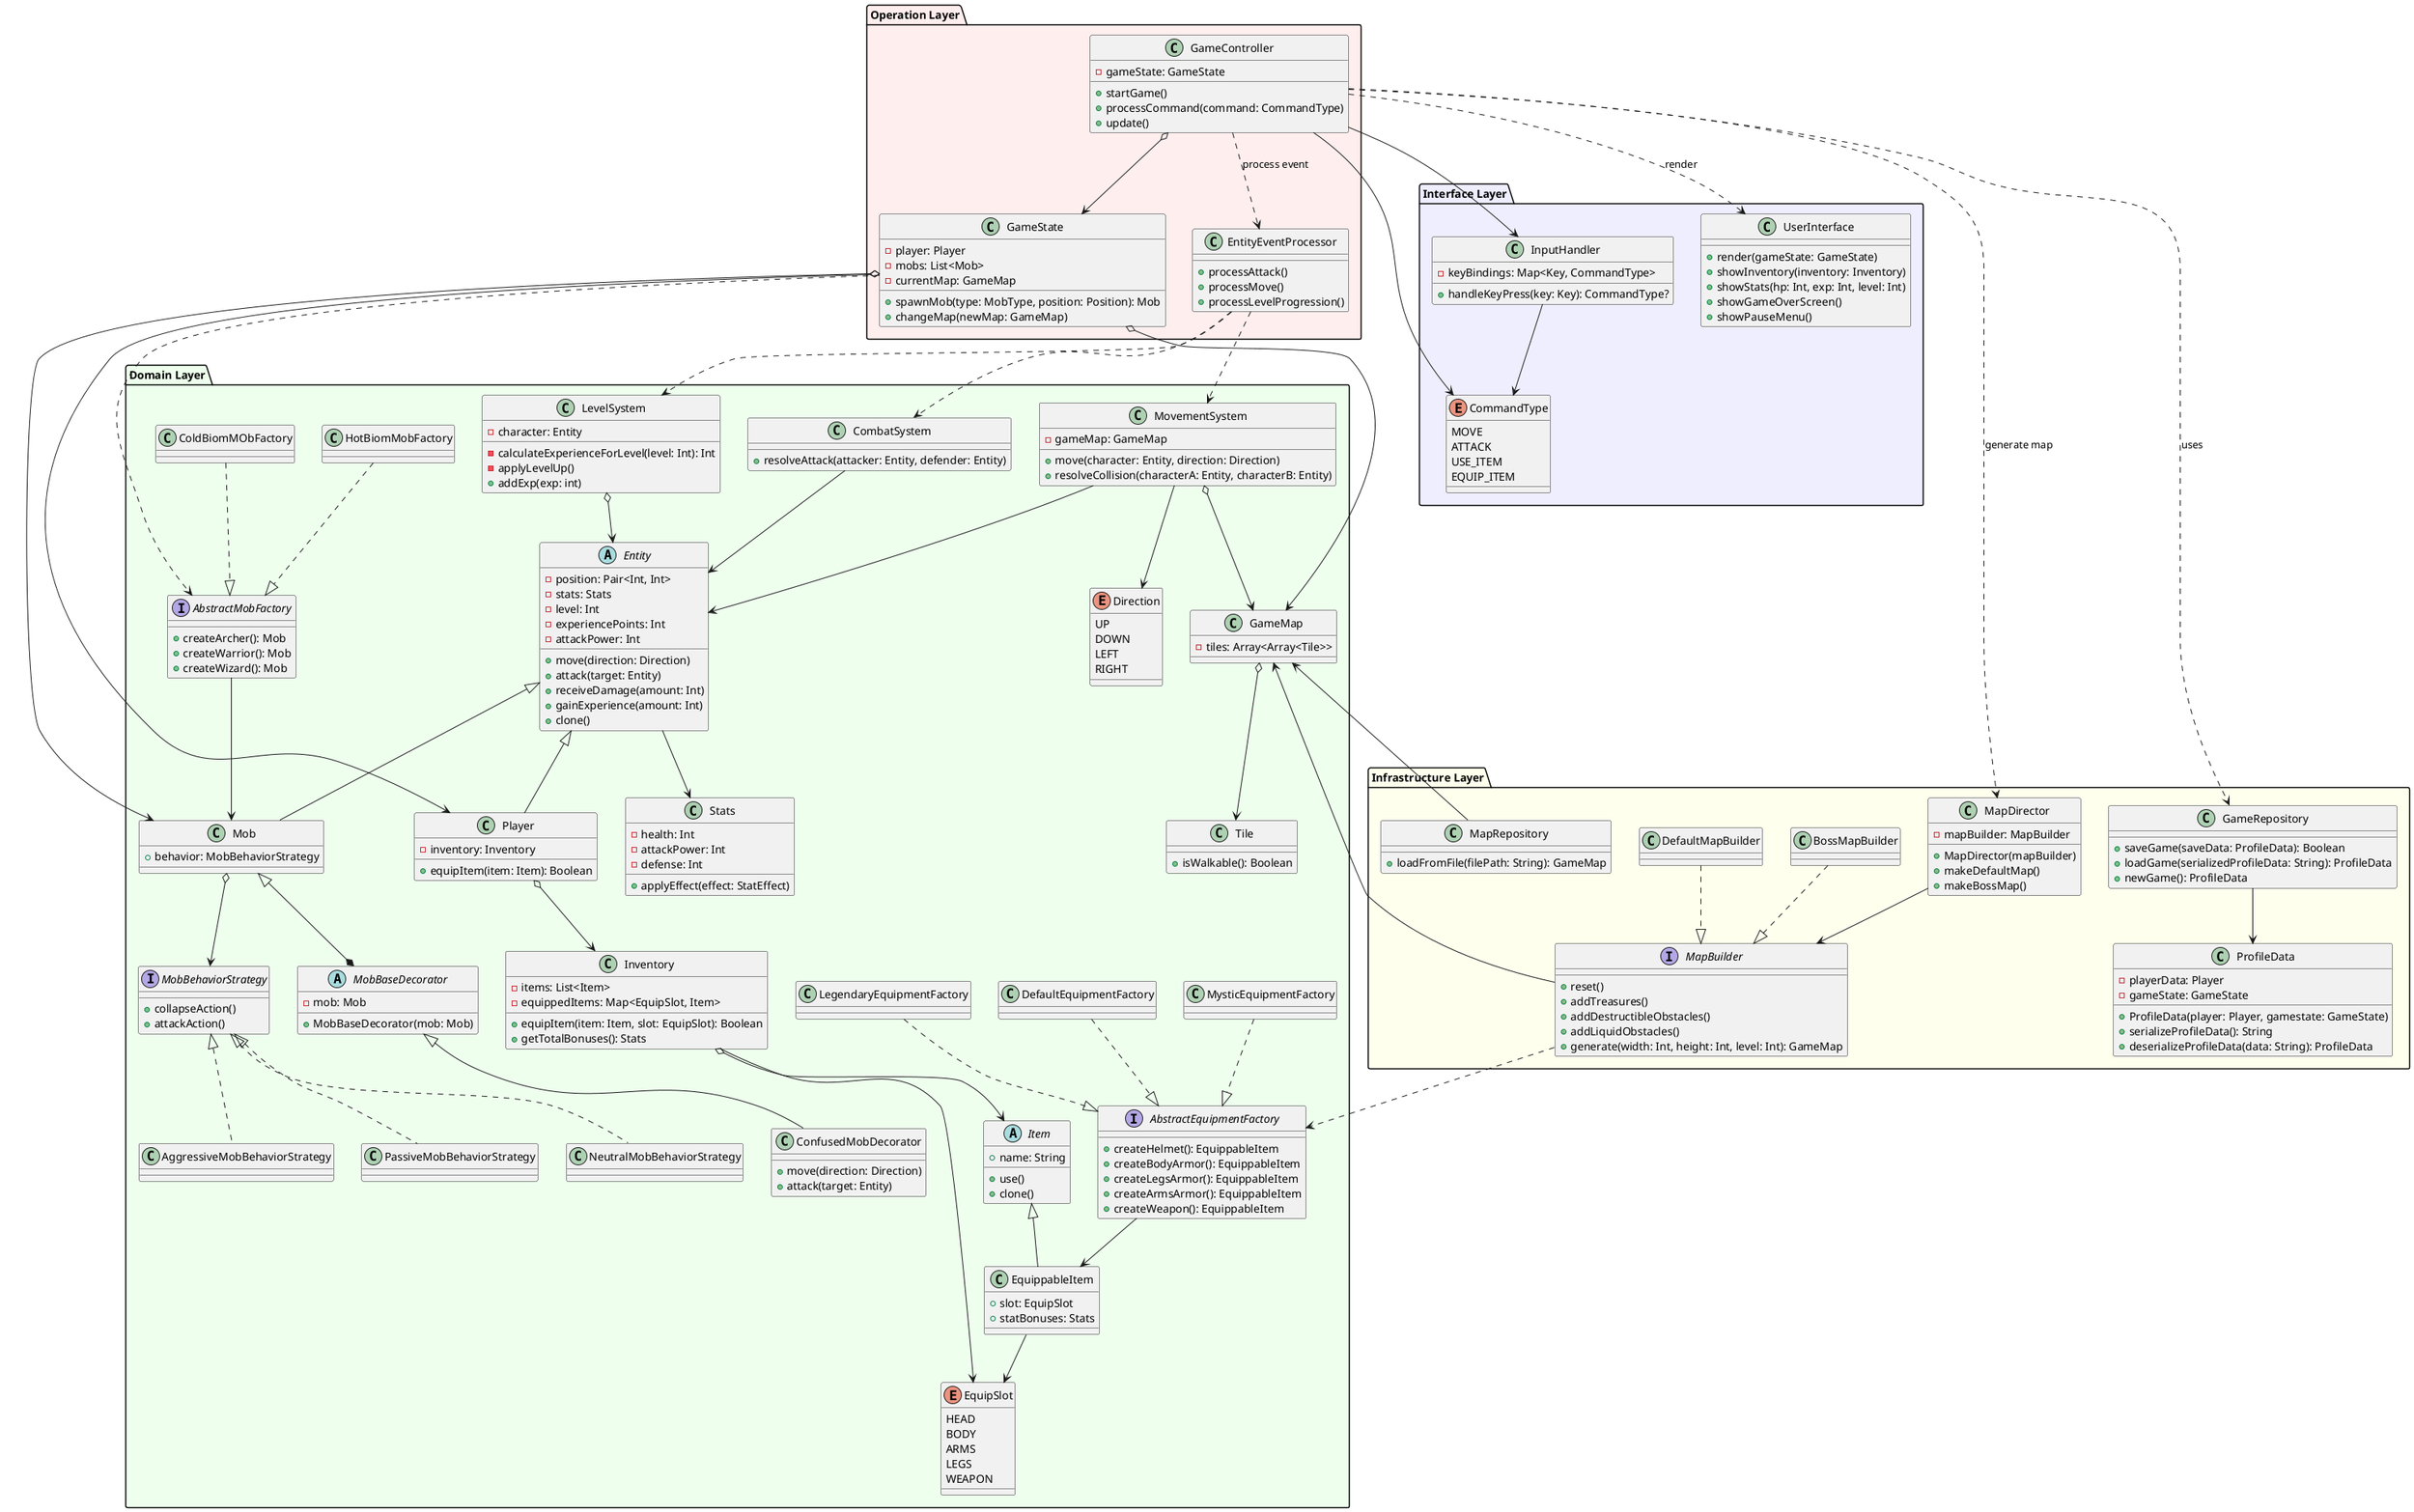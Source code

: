 @startuml Roguelike Game Architecture

package "Interface Layer" #EEEEFF {
  class UserInterface {
    +render(gameState: GameState)
    +showInventory(inventory: Inventory)
    +showStats(hp: Int, exp: Int, level: Int)
    +showGameOverScreen()
    +showPauseMenu()
  }
  
  class InputHandler {
    -keyBindings: Map<Key, CommandType>
    +handleKeyPress(key: Key): CommandType?
  }

  enum CommandType {
    MOVE
    ATTACK
    USE_ITEM
    EQUIP_ITEM
  }
}

package "Operation Layer" #FFEEEE {
  class GameController {
    -gameState: GameState
    +startGame()
    +processCommand(command: CommandType)
    +update()
  }
  
  class EntityEventProcessor {
    +processAttack()
    +processMove()
    +processLevelProgression()
  }
  
  class GameState {
    -player: Player
    -mobs: List<Mob>
    -currentMap: GameMap
    +spawnMob(type: MobType, position: Position): Mob
    +changeMap(newMap: GameMap)
  }
}

package "Domain Layer" #EEFFEE {
  abstract class Entity {
    -position: Pair<Int, Int>
    -stats: Stats
    -level: Int
    -experiencePoints: Int
    -attackPower: Int
    +move(direction: Direction)
    +attack(target: Entity) 
    +receiveDamage(amount: Int)
    +gainExperience(amount: Int)
    +clone()
  }
  
  class Player {
    -inventory: Inventory
    +equipItem(item: Item): Boolean
  }
  
  class Mob {
    +behavior: MobBehaviorStrategy
  }

  abstract class MobBaseDecorator {
    -mob: Mob
    +MobBaseDecorator(mob: Mob)
  }

  class ConfusedMobDecorator {
    +move(direction: Direction)
    +attack(target: Entity)
  }

  interface MobBehaviorStrategy {
    +collapseAction()
    +attackAction()
  }

  class NeutralMobBehaviorStrategy {
  }

  class AggressiveMobBehaviorStrategy {
  }

  class PassiveMobBehaviorStrategy {
  }
  
  class Stats {
    -health: Int
    -attackPower: Int
    -defense: Int
    +applyEffect(effect: StatEffect)
  }
  
  class CombatSystem {
    +resolveAttack(attacker: Entity, defender: Entity)
  }
  
  class MovementSystem {
    -gameMap: GameMap
    +move(character: Entity, direction: Direction)
    +resolveCollision(characterA: Entity, characterB: Entity)
  }
  
  class LevelSystem {
    -character: Entity
    -calculateExperienceForLevel(level: Int): Int
    -applyLevelUp()
    +addExp(exp: int)
  }
  
  class GameMap {
    -tiles: Array<Array<Tile>>
  }

  class Tile {
    +isWalkable(): Boolean
  }
  
  class Inventory {
    -items: List<Item>
    -equippedItems: Map<EquipSlot, Item>
    +equipItem(item: Item, slot: EquipSlot): Boolean
    +getTotalBonuses(): Stats
  }

  enum EquipSlot {
    HEAD
    BODY
    ARMS
    LEGS
    WEAPON
  }
  
  abstract class Item {
    +name: String
    +use()
    +clone()
  }
  
  class EquippableItem {
    +slot: EquipSlot
    +statBonuses: Stats
  }

  interface AbstractEquipmentFactory {
    +createHelmet(): EquippableItem
    +createBodyArmor(): EquippableItem
    +createLegsArmor(): EquippableItem
    +createArmsArmor(): EquippableItem
    +createWeapon(): EquippableItem
  }

  class DefaultEquipmentFactory {
  }

  class LegendaryEquipmentFactory {
  }

  class MysticEquipmentFactory {
  }
  
  enum Direction {
    UP
    DOWN
    LEFT
    RIGHT
  }

  interface AbstractMobFactory {
    +createArcher(): Mob
    +createWarrior(): Mob
    +createWizard(): Mob
  }

  class HotBiomMobFactory {
  }

  class ColdBiomMObFactory {
  }
}

package "Infrastructure Layer" #FFFFEE {
  class MapDirector {
    -mapBuilder: MapBuilder
    +MapDirector(mapBuilder)
    +makeDefaultMap()
    +makeBossMap()
  }

  interface MapBuilder {
    +reset()
    +addTreasures()
    +addDestructibleObstacles()
    +addLiquidObstacles()
    +generate(width: Int, height: Int, level: Int): GameMap
  }

  class DefaultMapBuilder {
  }

  class BossMapBuilder {
  } 

  class MapRepository {
    +loadFromFile(filePath: String): GameMap
  }
  
  class GameRepository {
    +saveGame(saveData: ProfileData): Boolean
    +loadGame(serializedProfileData: String): ProfileData
    +newGame(): ProfileData
  }

  class ProfileData {
    -playerData: Player
    -gameState: GameState
    +ProfileData(player: Player, gamestate: GameState)
    +serializeProfileData(): String
    +deserializeProfileData(data: String): ProfileData
  }
}

Entity <|-- Player
Entity <|-- Mob
Entity --> Stats

Player o--> Inventory

Inventory o--> Item
Inventory --> EquipSlot

Item <|-- EquippableItem

InputHandler --> CommandType

GameController o--> GameState
GameController ..> EntityEventProcessor: process event
GameController ..> UserInterface: render
GameController ..> GameRepository: uses
GameController --> InputHandler
GameController --> CommandType
GameController ..> MapDirector: generate map

EntityEventProcessor ..> CombatSystem
EntityEventProcessor ..> MovementSystem
EntityEventProcessor ..> LevelSystem

GameState o--> GameMap
GameState o--> Player
GameState o--> Mob
GameState ..> AbstractMobFactory

MovementSystem o--> GameMap
MovementSystem --> Direction
MovementSystem --> Entity
LevelSystem o--> Entity
CombatSystem --> Entity

GameMap <-- MapBuilder
GameMap <-- MapRepository
GameMap o--> Tile

Mob o--> MobBehaviorStrategy
MobBehaviorStrategy <|.. NeutralMobBehaviorStrategy
MobBehaviorStrategy <|.. AggressiveMobBehaviorStrategy
MobBehaviorStrategy <|.. PassiveMobBehaviorStrategy

Mob <|--* MobBaseDecorator
MobBaseDecorator <|-- ConfusedMobDecorator

GameRepository --> ProfileData

EquippableItem --> EquipSlot

MapDirector --> MapBuilder
DefaultMapBuilder ..|> MapBuilder
BossMapBuilder ..|> MapBuilder
MapBuilder ..> AbstractEquipmentFactory

DefaultEquipmentFactory ..|> AbstractEquipmentFactory
LegendaryEquipmentFactory ..|> AbstractEquipmentFactory
MysticEquipmentFactory ..|> AbstractEquipmentFactory
AbstractEquipmentFactory --> EquippableItem

HotBiomMobFactory ..|> AbstractMobFactory
ColdBiomMObFactory ..|> AbstractMobFactory
AbstractMobFactory --> Mob

@enduml